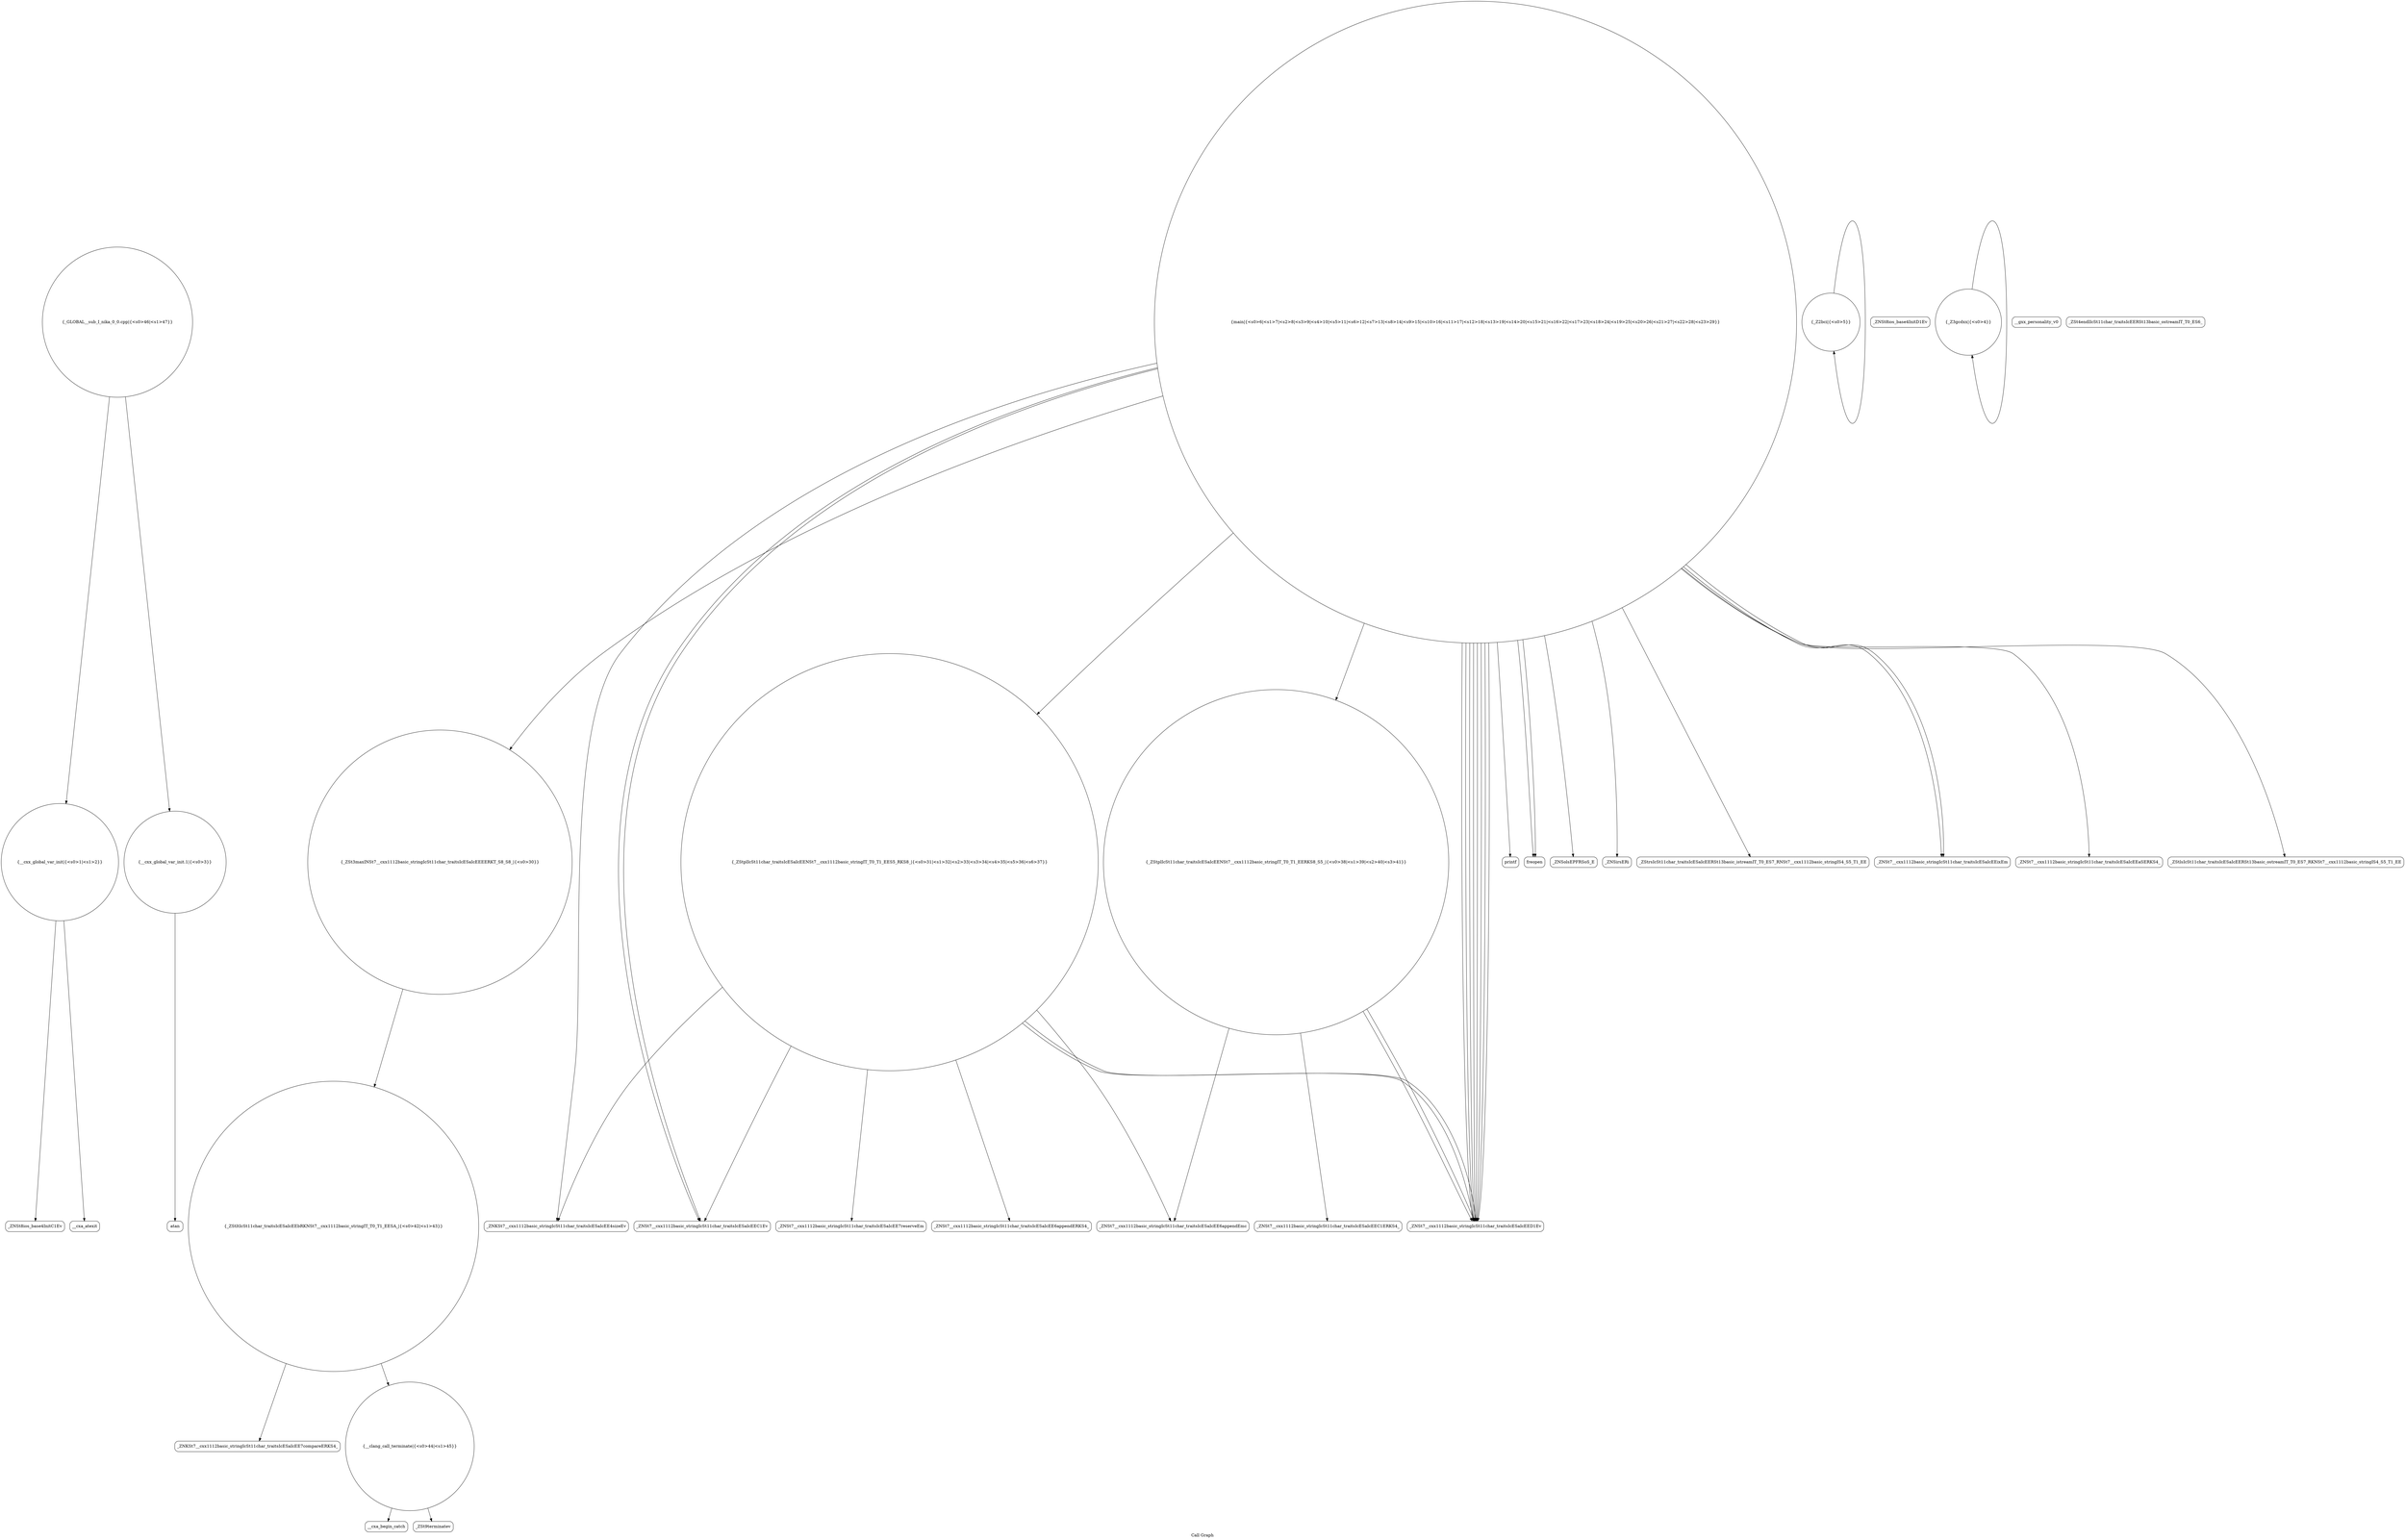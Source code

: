 digraph "Call Graph" {
	label="Call Graph";

	Node0x55ef0c28b580 [shape=record,shape=circle,label="{__cxx_global_var_init|{<s0>1|<s1>2}}"];
	Node0x55ef0c28b580:s0 -> Node0x55ef0c28ba10[color=black];
	Node0x55ef0c28b580:s1 -> Node0x55ef0c28bb10[color=black];
	Node0x55ef0c28c690 [shape=record,shape=Mrecord,label="{_ZNKSt7__cxx1112basic_stringIcSt11char_traitsIcESaIcEE7compareERKS4_}"];
	Node0x55ef0c28bd10 [shape=record,shape=circle,label="{_Z2bci|{<s0>5}}"];
	Node0x55ef0c28bd10:s0 -> Node0x55ef0c28bd10[color=black];
	Node0x55ef0c28ca10 [shape=record,shape=Mrecord,label="{_ZNSt7__cxx1112basic_stringIcSt11char_traitsIcESaIcEEC1ERKS4_}"];
	Node0x55ef0c28c090 [shape=record,shape=Mrecord,label="{_ZNKSt7__cxx1112basic_stringIcSt11char_traitsIcESaIcEE4sizeEv}"];
	Node0x55ef0c28c410 [shape=record,shape=Mrecord,label="{printf}"];
	Node0x55ef0c28ba90 [shape=record,shape=Mrecord,label="{_ZNSt8ios_base4InitD1Ev}"];
	Node0x55ef0c28c790 [shape=record,shape=Mrecord,label="{__cxa_begin_catch}"];
	Node0x55ef0c28be10 [shape=record,shape=Mrecord,label="{freopen}"];
	Node0x55ef0c28c190 [shape=record,shape=circle,label="{_ZStplIcSt11char_traitsIcESaIcEENSt7__cxx1112basic_stringIT_T0_T1_EES5_RKS8_|{<s0>31|<s1>32|<s2>33|<s3>34|<s4>35|<s5>36|<s6>37}}"];
	Node0x55ef0c28c190:s0 -> Node0x55ef0c28bf10[color=black];
	Node0x55ef0c28c190:s1 -> Node0x55ef0c28c090[color=black];
	Node0x55ef0c28c190:s2 -> Node0x55ef0c28c890[color=black];
	Node0x55ef0c28c190:s3 -> Node0x55ef0c28c910[color=black];
	Node0x55ef0c28c190:s4 -> Node0x55ef0c28c990[color=black];
	Node0x55ef0c28c190:s5 -> Node0x55ef0c28c390[color=black];
	Node0x55ef0c28c190:s6 -> Node0x55ef0c28c390[color=black];
	Node0x55ef0c28c510 [shape=record,shape=Mrecord,label="{_ZNSolsEPFRSoS_E}"];
	Node0x55ef0c28bb90 [shape=record,shape=circle,label="{__cxx_global_var_init.1|{<s0>3}}"];
	Node0x55ef0c28bb90:s0 -> Node0x55ef0c28bc10[color=black];
	Node0x55ef0c28c890 [shape=record,shape=Mrecord,label="{_ZNSt7__cxx1112basic_stringIcSt11char_traitsIcESaIcEE7reserveEm}"];
	Node0x55ef0c28bf10 [shape=record,shape=Mrecord,label="{_ZNSt7__cxx1112basic_stringIcSt11char_traitsIcESaIcEEC1Ev}"];
	Node0x55ef0c28c290 [shape=record,shape=circle,label="{_ZStplIcSt11char_traitsIcESaIcEENSt7__cxx1112basic_stringIT_T0_T1_EERKS8_S5_|{<s0>38|<s1>39|<s2>40|<s3>41}}"];
	Node0x55ef0c28c290:s0 -> Node0x55ef0c28ca10[color=black];
	Node0x55ef0c28c290:s1 -> Node0x55ef0c28c910[color=black];
	Node0x55ef0c28c290:s2 -> Node0x55ef0c28c390[color=black];
	Node0x55ef0c28c290:s3 -> Node0x55ef0c28c390[color=black];
	Node0x55ef0c28c610 [shape=record,shape=circle,label="{_ZStltIcSt11char_traitsIcESaIcEEbRKNSt7__cxx1112basic_stringIT_T0_T1_EESA_|{<s0>42|<s1>43}}"];
	Node0x55ef0c28c610:s0 -> Node0x55ef0c28c690[color=black];
	Node0x55ef0c28c610:s1 -> Node0x55ef0c28c710[color=black];
	Node0x55ef0c28bc90 [shape=record,shape=circle,label="{_Z3gcdxx|{<s0>4}}"];
	Node0x55ef0c28bc90:s0 -> Node0x55ef0c28bc90[color=black];
	Node0x55ef0c28c990 [shape=record,shape=Mrecord,label="{_ZNSt7__cxx1112basic_stringIcSt11char_traitsIcESaIcEE6appendERKS4_}"];
	Node0x55ef0c28c010 [shape=record,shape=Mrecord,label="{__gxx_personality_v0}"];
	Node0x55ef0c28c390 [shape=record,shape=Mrecord,label="{_ZNSt7__cxx1112basic_stringIcSt11char_traitsIcESaIcEED1Ev}"];
	Node0x55ef0c28ba10 [shape=record,shape=Mrecord,label="{_ZNSt8ios_base4InitC1Ev}"];
	Node0x55ef0c28c710 [shape=record,shape=circle,label="{__clang_call_terminate|{<s0>44|<s1>45}}"];
	Node0x55ef0c28c710:s0 -> Node0x55ef0c28c790[color=black];
	Node0x55ef0c28c710:s1 -> Node0x55ef0c28c810[color=black];
	Node0x55ef0c28bd90 [shape=record,shape=circle,label="{main|{<s0>6|<s1>7|<s2>8|<s3>9|<s4>10|<s5>11|<s6>12|<s7>13|<s8>14|<s9>15|<s10>16|<s11>17|<s12>18|<s13>19|<s14>20|<s15>21|<s16>22|<s17>23|<s18>24|<s19>25|<s20>26|<s21>27|<s22>28|<s23>29}}"];
	Node0x55ef0c28bd90:s0 -> Node0x55ef0c28be10[color=black];
	Node0x55ef0c28bd90:s1 -> Node0x55ef0c28be10[color=black];
	Node0x55ef0c28bd90:s2 -> Node0x55ef0c28be90[color=black];
	Node0x55ef0c28bd90:s3 -> Node0x55ef0c28bf10[color=black];
	Node0x55ef0c28bd90:s4 -> Node0x55ef0c28bf90[color=black];
	Node0x55ef0c28bd90:s5 -> Node0x55ef0c28bf10[color=black];
	Node0x55ef0c28bd90:s6 -> Node0x55ef0c28c090[color=black];
	Node0x55ef0c28bd90:s7 -> Node0x55ef0c28c210[color=black];
	Node0x55ef0c28bd90:s8 -> Node0x55ef0c28c190[color=black];
	Node0x55ef0c28bd90:s9 -> Node0x55ef0c28c210[color=black];
	Node0x55ef0c28bd90:s10 -> Node0x55ef0c28c290[color=black];
	Node0x55ef0c28bd90:s11 -> Node0x55ef0c28c110[color=black];
	Node0x55ef0c28bd90:s12 -> Node0x55ef0c28c310[color=black];
	Node0x55ef0c28bd90:s13 -> Node0x55ef0c28c390[color=black];
	Node0x55ef0c28bd90:s14 -> Node0x55ef0c28c390[color=black];
	Node0x55ef0c28bd90:s15 -> Node0x55ef0c28c390[color=black];
	Node0x55ef0c28bd90:s16 -> Node0x55ef0c28c390[color=black];
	Node0x55ef0c28bd90:s17 -> Node0x55ef0c28c410[color=black];
	Node0x55ef0c28bd90:s18 -> Node0x55ef0c28c490[color=black];
	Node0x55ef0c28bd90:s19 -> Node0x55ef0c28c510[color=black];
	Node0x55ef0c28bd90:s20 -> Node0x55ef0c28c390[color=black];
	Node0x55ef0c28bd90:s21 -> Node0x55ef0c28c390[color=black];
	Node0x55ef0c28bd90:s22 -> Node0x55ef0c28c390[color=black];
	Node0x55ef0c28bd90:s23 -> Node0x55ef0c28c390[color=black];
	Node0x55ef0c28ca90 [shape=record,shape=circle,label="{_GLOBAL__sub_I_nika_0_0.cpp|{<s0>46|<s1>47}}"];
	Node0x55ef0c28ca90:s0 -> Node0x55ef0c28b580[color=black];
	Node0x55ef0c28ca90:s1 -> Node0x55ef0c28bb90[color=black];
	Node0x55ef0c28c110 [shape=record,shape=circle,label="{_ZSt3maxINSt7__cxx1112basic_stringIcSt11char_traitsIcESaIcEEEERKT_S8_S8_|{<s0>30}}"];
	Node0x55ef0c28c110:s0 -> Node0x55ef0c28c610[color=black];
	Node0x55ef0c28c490 [shape=record,shape=Mrecord,label="{_ZStlsIcSt11char_traitsIcESaIcEERSt13basic_ostreamIT_T0_ES7_RKNSt7__cxx1112basic_stringIS4_S5_T1_EE}"];
	Node0x55ef0c28bb10 [shape=record,shape=Mrecord,label="{__cxa_atexit}"];
	Node0x55ef0c28c810 [shape=record,shape=Mrecord,label="{_ZSt9terminatev}"];
	Node0x55ef0c28be90 [shape=record,shape=Mrecord,label="{_ZNSirsERi}"];
	Node0x55ef0c28c210 [shape=record,shape=Mrecord,label="{_ZNSt7__cxx1112basic_stringIcSt11char_traitsIcESaIcEEixEm}"];
	Node0x55ef0c28c590 [shape=record,shape=Mrecord,label="{_ZSt4endlIcSt11char_traitsIcEERSt13basic_ostreamIT_T0_ES6_}"];
	Node0x55ef0c28bc10 [shape=record,shape=Mrecord,label="{atan}"];
	Node0x55ef0c28c910 [shape=record,shape=Mrecord,label="{_ZNSt7__cxx1112basic_stringIcSt11char_traitsIcESaIcEE6appendEmc}"];
	Node0x55ef0c28bf90 [shape=record,shape=Mrecord,label="{_ZStrsIcSt11char_traitsIcESaIcEERSt13basic_istreamIT_T0_ES7_RNSt7__cxx1112basic_stringIS4_S5_T1_EE}"];
	Node0x55ef0c28c310 [shape=record,shape=Mrecord,label="{_ZNSt7__cxx1112basic_stringIcSt11char_traitsIcESaIcEEaSERKS4_}"];
}
